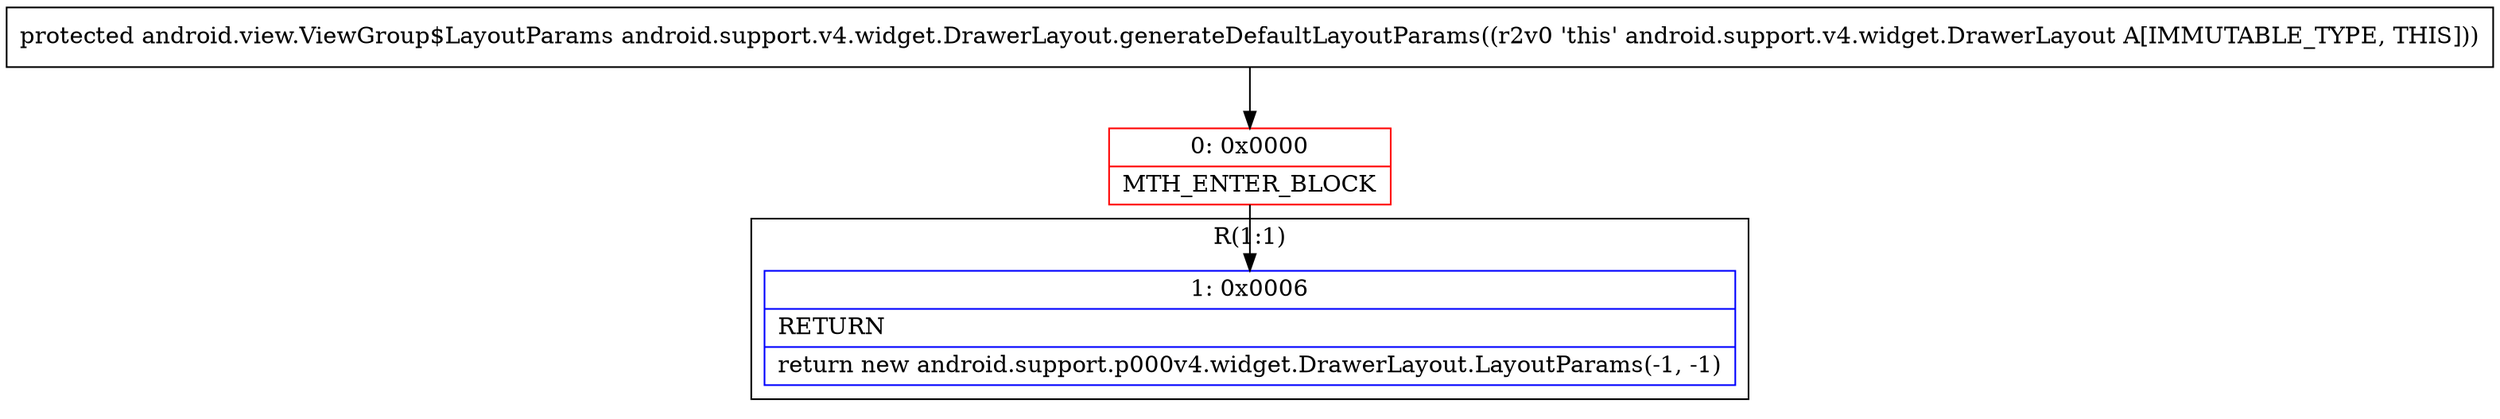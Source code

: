 digraph "CFG forandroid.support.v4.widget.DrawerLayout.generateDefaultLayoutParams()Landroid\/view\/ViewGroup$LayoutParams;" {
subgraph cluster_Region_731780889 {
label = "R(1:1)";
node [shape=record,color=blue];
Node_1 [shape=record,label="{1\:\ 0x0006|RETURN\l|return new android.support.p000v4.widget.DrawerLayout.LayoutParams(\-1, \-1)\l}"];
}
Node_0 [shape=record,color=red,label="{0\:\ 0x0000|MTH_ENTER_BLOCK\l}"];
MethodNode[shape=record,label="{protected android.view.ViewGroup$LayoutParams android.support.v4.widget.DrawerLayout.generateDefaultLayoutParams((r2v0 'this' android.support.v4.widget.DrawerLayout A[IMMUTABLE_TYPE, THIS])) }"];
MethodNode -> Node_0;
Node_0 -> Node_1;
}

